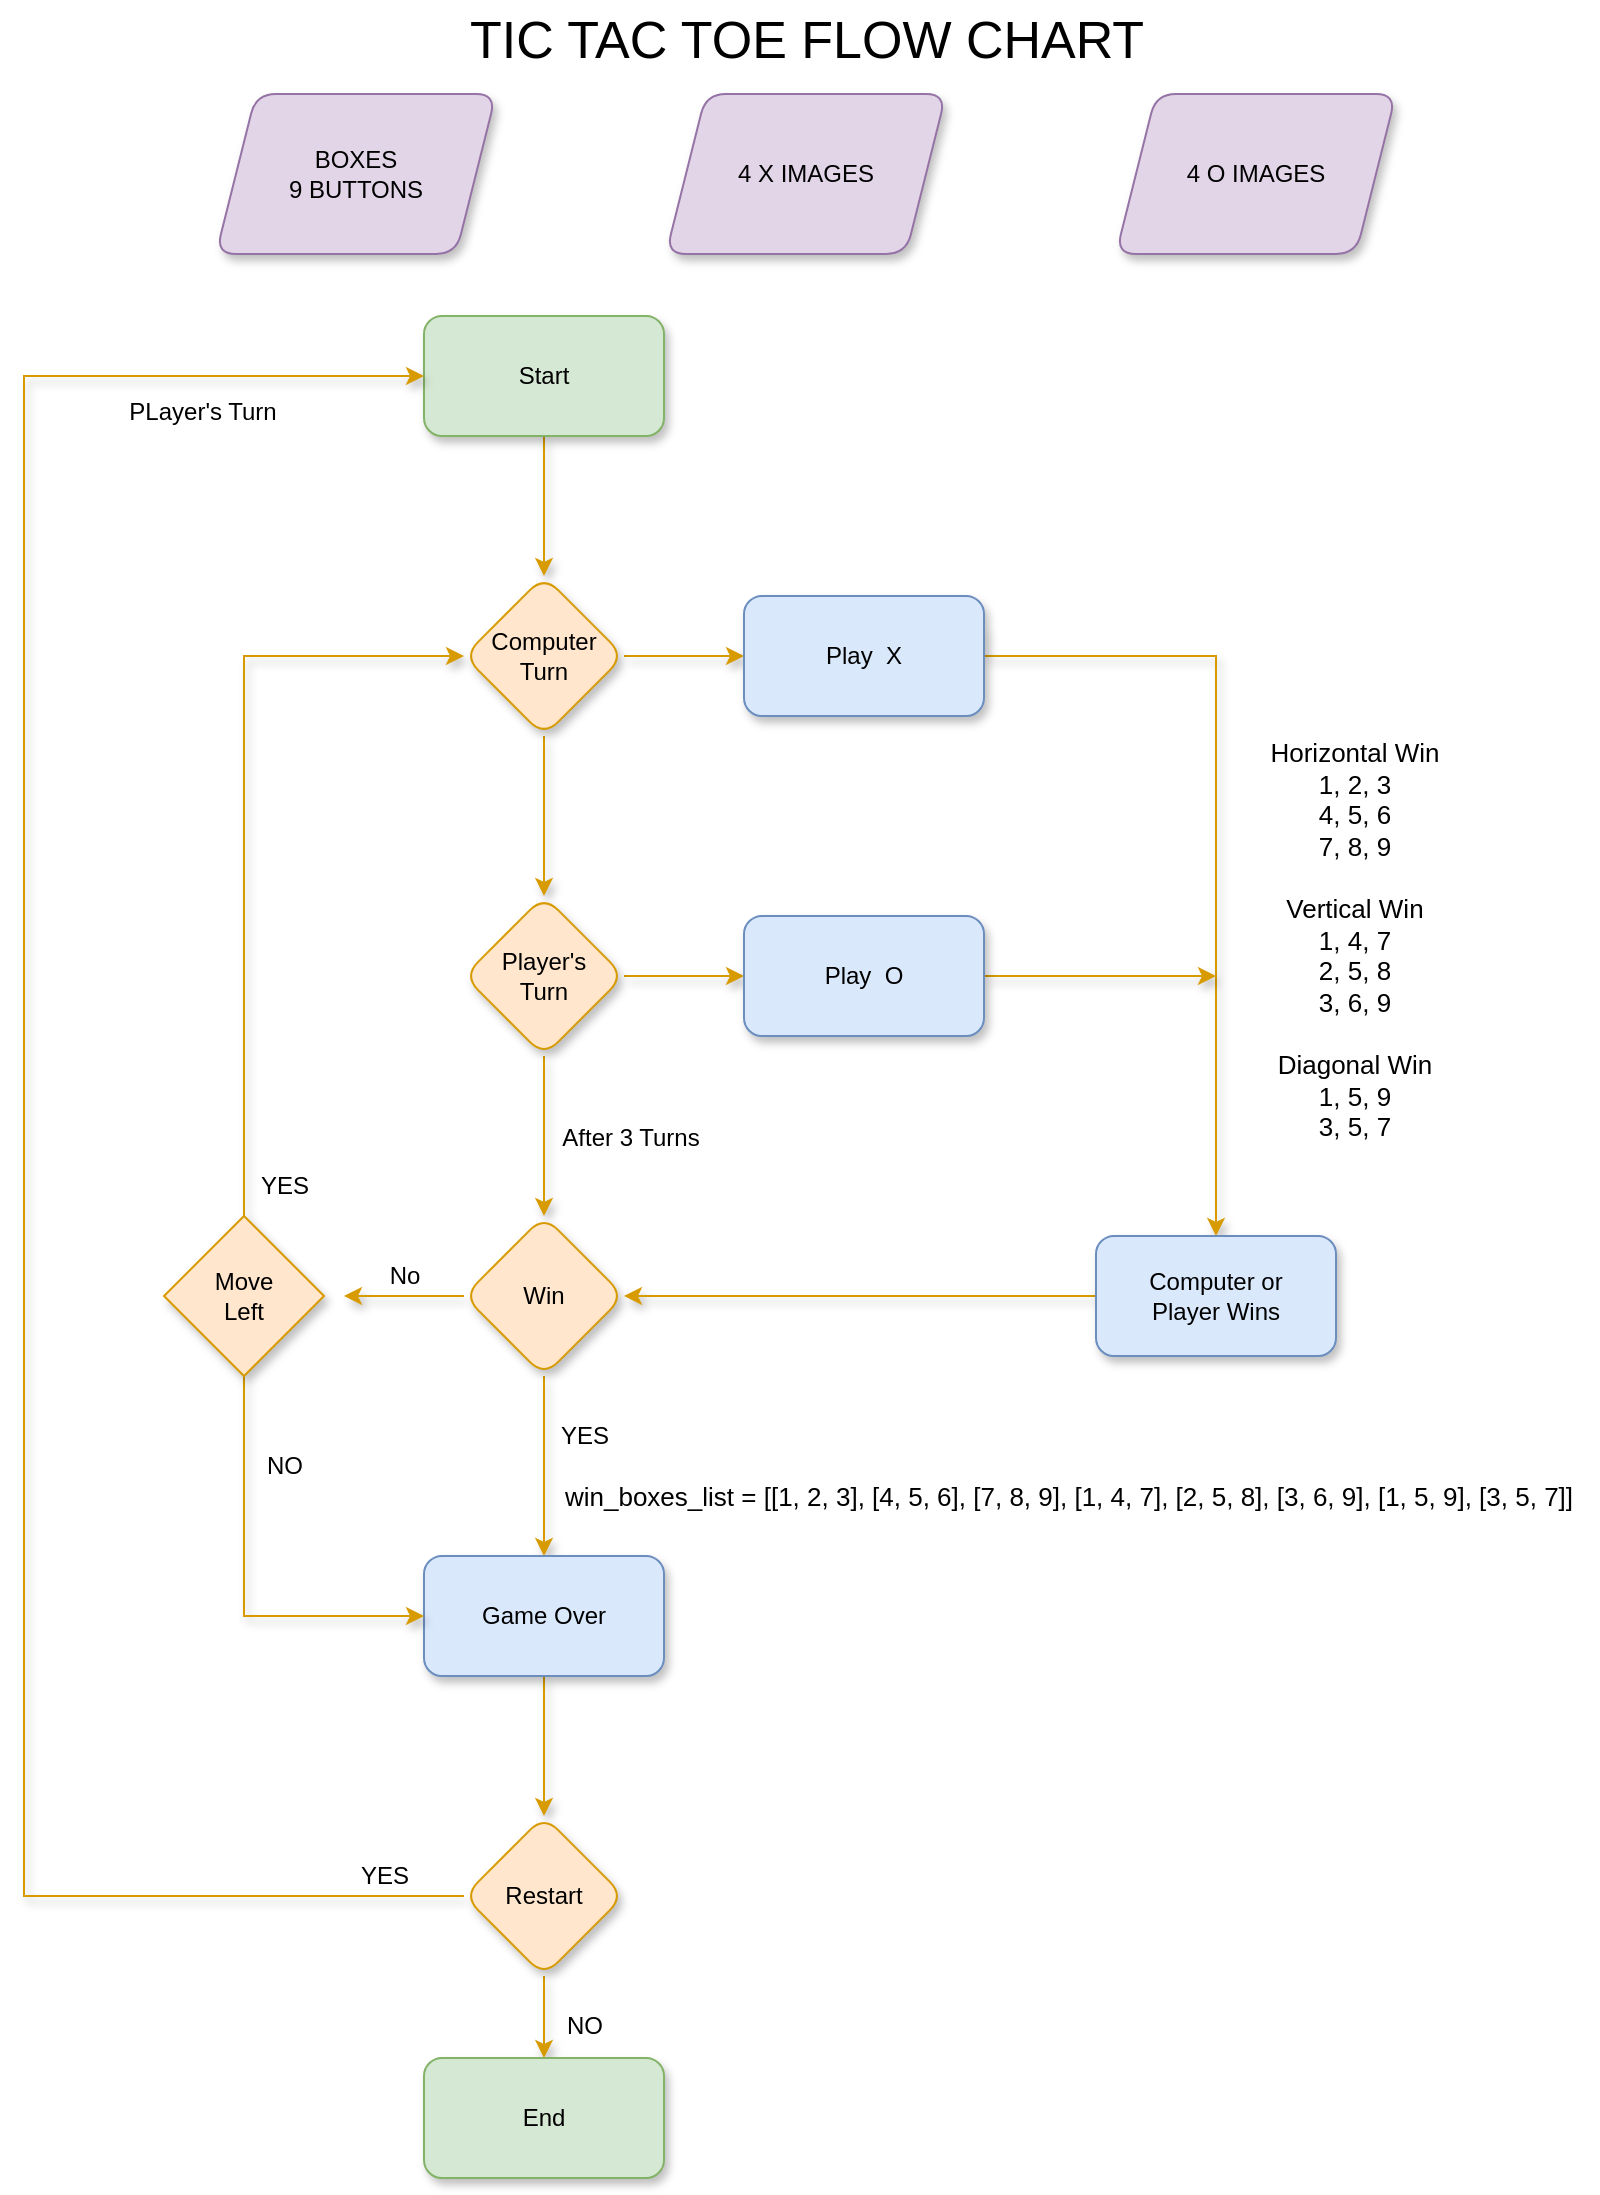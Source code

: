 <mxfile version="21.0.6" type="device"><diagram name="Page-1" id="lebERUXbQqzmgOJGc6D8"><mxGraphModel dx="2100" dy="1210" grid="1" gridSize="10" guides="1" tooltips="1" connect="1" arrows="1" fold="1" page="1" pageScale="1" pageWidth="850" pageHeight="1100" math="0" shadow="0"><root><mxCell id="0"/><mxCell id="1" parent="0"/><mxCell id="DPc0rSxl3YafpGx-ZkhJ-1" value="&lt;div&gt;BOXES&lt;/div&gt;&lt;div&gt;9 BUTTONS&lt;br&gt;&lt;/div&gt;" style="shape=parallelogram;perimeter=parallelogramPerimeter;whiteSpace=wrap;html=1;fixedSize=1;fillColor=#e1d5e7;strokeColor=#9673a6;rounded=1;shadow=1;" vertex="1" parent="1"><mxGeometry x="130" y="48" width="140" height="80" as="geometry"/></mxCell><mxCell id="DPc0rSxl3YafpGx-ZkhJ-2" value="TIC TAC TOE FLOW CHART" style="text;html=1;align=center;verticalAlign=middle;resizable=0;points=[];autosize=1;strokeColor=none;fillColor=none;fontSize=26;" vertex="1" parent="1"><mxGeometry x="245" y="1" width="360" height="40" as="geometry"/></mxCell><mxCell id="DPc0rSxl3YafpGx-ZkhJ-3" value="4 X IMAGES" style="shape=parallelogram;perimeter=parallelogramPerimeter;whiteSpace=wrap;html=1;fixedSize=1;fillColor=#e1d5e7;strokeColor=#9673a6;rounded=1;shadow=1;" vertex="1" parent="1"><mxGeometry x="355" y="48" width="140" height="80" as="geometry"/></mxCell><mxCell id="DPc0rSxl3YafpGx-ZkhJ-4" value="4 O IMAGES" style="shape=parallelogram;perimeter=parallelogramPerimeter;whiteSpace=wrap;html=1;fixedSize=1;fillColor=#e1d5e7;strokeColor=#9673a6;rounded=1;shadow=1;" vertex="1" parent="1"><mxGeometry x="580" y="48" width="140" height="80" as="geometry"/></mxCell><mxCell id="DPc0rSxl3YafpGx-ZkhJ-7" value="" style="edgeStyle=orthogonalEdgeStyle;rounded=0;orthogonalLoop=1;jettySize=auto;html=1;fillColor=#ffe6cc;strokeColor=#d79b00;shadow=1;" edge="1" parent="1" source="DPc0rSxl3YafpGx-ZkhJ-5" target="DPc0rSxl3YafpGx-ZkhJ-6"><mxGeometry relative="1" as="geometry"/></mxCell><mxCell id="DPc0rSxl3YafpGx-ZkhJ-5" value="Start" style="rounded=1;whiteSpace=wrap;html=1;fillColor=#d5e8d4;strokeColor=#82b366;shadow=1;" vertex="1" parent="1"><mxGeometry x="234" y="159" width="120" height="60" as="geometry"/></mxCell><mxCell id="DPc0rSxl3YafpGx-ZkhJ-9" value="" style="edgeStyle=orthogonalEdgeStyle;rounded=0;orthogonalLoop=1;jettySize=auto;html=1;fillColor=#ffe6cc;strokeColor=#d79b00;shadow=1;" edge="1" parent="1" source="DPc0rSxl3YafpGx-ZkhJ-6" target="DPc0rSxl3YafpGx-ZkhJ-8"><mxGeometry relative="1" as="geometry"/></mxCell><mxCell id="DPc0rSxl3YafpGx-ZkhJ-11" value="" style="edgeStyle=orthogonalEdgeStyle;rounded=0;orthogonalLoop=1;jettySize=auto;html=1;fillColor=#ffe6cc;strokeColor=#d79b00;shadow=1;" edge="1" parent="1" source="DPc0rSxl3YafpGx-ZkhJ-6" target="DPc0rSxl3YafpGx-ZkhJ-10"><mxGeometry relative="1" as="geometry"/></mxCell><mxCell id="DPc0rSxl3YafpGx-ZkhJ-6" value="&lt;div&gt;Computer&lt;/div&gt;&lt;div&gt;Turn&lt;br&gt;&lt;/div&gt;" style="rhombus;whiteSpace=wrap;html=1;rounded=1;fillColor=#ffe6cc;strokeColor=#d79b00;shadow=1;" vertex="1" parent="1"><mxGeometry x="254" y="289" width="80" height="80" as="geometry"/></mxCell><mxCell id="DPc0rSxl3YafpGx-ZkhJ-40" style="edgeStyle=orthogonalEdgeStyle;rounded=0;orthogonalLoop=1;jettySize=auto;html=1;exitX=1;exitY=0.25;exitDx=0;exitDy=0;entryX=0.5;entryY=0;entryDx=0;entryDy=0;shadow=1;fillColor=#ffe6cc;strokeColor=#d79b00;" edge="1" parent="1" source="DPc0rSxl3YafpGx-ZkhJ-8" target="DPc0rSxl3YafpGx-ZkhJ-38"><mxGeometry relative="1" as="geometry"><mxPoint x="630" y="610" as="targetPoint"/><Array as="points"><mxPoint x="514" y="329"/><mxPoint x="630" y="329"/></Array></mxGeometry></mxCell><mxCell id="DPc0rSxl3YafpGx-ZkhJ-8" value="Play&amp;nbsp; X" style="whiteSpace=wrap;html=1;rounded=1;fillColor=#dae8fc;strokeColor=#6c8ebf;shadow=1;" vertex="1" parent="1"><mxGeometry x="394" y="299" width="120" height="60" as="geometry"/></mxCell><mxCell id="DPc0rSxl3YafpGx-ZkhJ-13" value="" style="edgeStyle=orthogonalEdgeStyle;rounded=0;orthogonalLoop=1;jettySize=auto;html=1;fillColor=#ffe6cc;strokeColor=#d79b00;shadow=1;" edge="1" parent="1" source="DPc0rSxl3YafpGx-ZkhJ-10" target="DPc0rSxl3YafpGx-ZkhJ-12"><mxGeometry relative="1" as="geometry"/></mxCell><mxCell id="DPc0rSxl3YafpGx-ZkhJ-16" value="" style="edgeStyle=orthogonalEdgeStyle;rounded=0;orthogonalLoop=1;jettySize=auto;html=1;fillColor=#ffe6cc;strokeColor=#d79b00;shadow=1;" edge="1" parent="1" source="DPc0rSxl3YafpGx-ZkhJ-10" target="DPc0rSxl3YafpGx-ZkhJ-15"><mxGeometry relative="1" as="geometry"/></mxCell><mxCell id="DPc0rSxl3YafpGx-ZkhJ-10" value="&lt;div&gt;Player's&lt;/div&gt;&lt;div&gt;Turn&lt;br&gt;&lt;/div&gt;" style="rhombus;whiteSpace=wrap;html=1;rounded=1;fillColor=#ffe6cc;strokeColor=#d79b00;shadow=1;" vertex="1" parent="1"><mxGeometry x="254" y="449" width="80" height="80" as="geometry"/></mxCell><mxCell id="DPc0rSxl3YafpGx-ZkhJ-43" style="edgeStyle=orthogonalEdgeStyle;rounded=0;orthogonalLoop=1;jettySize=auto;html=1;exitX=1;exitY=0.5;exitDx=0;exitDy=0;shadow=1;fillColor=#ffe6cc;strokeColor=#d79b00;" edge="1" parent="1" source="DPc0rSxl3YafpGx-ZkhJ-12"><mxGeometry relative="1" as="geometry"><mxPoint x="630" y="489" as="targetPoint"/></mxGeometry></mxCell><mxCell id="DPc0rSxl3YafpGx-ZkhJ-12" value="Play&amp;nbsp; O" style="whiteSpace=wrap;html=1;rounded=1;fillColor=#dae8fc;strokeColor=#6c8ebf;shadow=1;" vertex="1" parent="1"><mxGeometry x="394" y="459" width="120" height="60" as="geometry"/></mxCell><mxCell id="DPc0rSxl3YafpGx-ZkhJ-18" value="" style="edgeStyle=orthogonalEdgeStyle;rounded=0;orthogonalLoop=1;jettySize=auto;html=1;fillColor=#ffe6cc;strokeColor=#d79b00;shadow=1;" edge="1" parent="1" source="DPc0rSxl3YafpGx-ZkhJ-15" target="DPc0rSxl3YafpGx-ZkhJ-17"><mxGeometry relative="1" as="geometry"/></mxCell><mxCell id="DPc0rSxl3YafpGx-ZkhJ-20" value="" style="edgeStyle=orthogonalEdgeStyle;rounded=0;orthogonalLoop=1;jettySize=auto;html=1;fillColor=#ffe6cc;strokeColor=#d79b00;shadow=1;" edge="1" parent="1" source="DPc0rSxl3YafpGx-ZkhJ-15"><mxGeometry relative="1" as="geometry"><mxPoint x="194" y="649" as="targetPoint"/></mxGeometry></mxCell><mxCell id="DPc0rSxl3YafpGx-ZkhJ-15" value="Win" style="rhombus;whiteSpace=wrap;html=1;rounded=1;fillColor=#ffe6cc;strokeColor=#d79b00;shadow=1;" vertex="1" parent="1"><mxGeometry x="254" y="609" width="80" height="80" as="geometry"/></mxCell><mxCell id="DPc0rSxl3YafpGx-ZkhJ-29" value="" style="edgeStyle=orthogonalEdgeStyle;rounded=0;orthogonalLoop=1;jettySize=auto;html=1;fillColor=#ffe6cc;strokeColor=#d79b00;shadow=1;" edge="1" parent="1" source="DPc0rSxl3YafpGx-ZkhJ-17" target="DPc0rSxl3YafpGx-ZkhJ-28"><mxGeometry relative="1" as="geometry"/></mxCell><mxCell id="DPc0rSxl3YafpGx-ZkhJ-17" value="Game Over" style="whiteSpace=wrap;html=1;rounded=1;fillColor=#dae8fc;strokeColor=#6c8ebf;shadow=1;" vertex="1" parent="1"><mxGeometry x="234" y="779" width="120" height="60" as="geometry"/></mxCell><mxCell id="DPc0rSxl3YafpGx-ZkhJ-21" value="YES" style="text;html=1;align=center;verticalAlign=middle;resizable=0;points=[];autosize=1;shadow=1;" vertex="1" parent="1"><mxGeometry x="289" y="704" width="50" height="30" as="geometry"/></mxCell><mxCell id="DPc0rSxl3YafpGx-ZkhJ-22" value="No" style="text;html=1;align=center;verticalAlign=middle;resizable=0;points=[];autosize=1;shadow=1;" vertex="1" parent="1"><mxGeometry x="204" y="624" width="40" height="30" as="geometry"/></mxCell><mxCell id="DPc0rSxl3YafpGx-ZkhJ-24" style="edgeStyle=orthogonalEdgeStyle;rounded=0;orthogonalLoop=1;jettySize=auto;html=1;exitX=0.5;exitY=0;exitDx=0;exitDy=0;entryX=0;entryY=0.5;entryDx=0;entryDy=0;fillColor=#ffe6cc;strokeColor=#d79b00;shadow=1;" edge="1" parent="1" source="DPc0rSxl3YafpGx-ZkhJ-23" target="DPc0rSxl3YafpGx-ZkhJ-6"><mxGeometry relative="1" as="geometry"/></mxCell><mxCell id="DPc0rSxl3YafpGx-ZkhJ-26" style="edgeStyle=orthogonalEdgeStyle;rounded=0;orthogonalLoop=1;jettySize=auto;html=1;exitX=0.5;exitY=1;exitDx=0;exitDy=0;entryX=0;entryY=0.5;entryDx=0;entryDy=0;fillColor=#ffe6cc;strokeColor=#d79b00;shadow=1;" edge="1" parent="1" source="DPc0rSxl3YafpGx-ZkhJ-23" target="DPc0rSxl3YafpGx-ZkhJ-17"><mxGeometry relative="1" as="geometry"/></mxCell><mxCell id="DPc0rSxl3YafpGx-ZkhJ-23" value="&lt;div&gt;Move&lt;/div&gt;&lt;div&gt;Left&lt;br&gt;&lt;/div&gt;" style="rhombus;whiteSpace=wrap;html=1;fillColor=#ffe6cc;strokeColor=#d79b00;shadow=1;" vertex="1" parent="1"><mxGeometry x="104" y="609" width="80" height="80" as="geometry"/></mxCell><mxCell id="DPc0rSxl3YafpGx-ZkhJ-25" value="YES" style="text;html=1;align=center;verticalAlign=middle;resizable=0;points=[];autosize=1;shadow=1;" vertex="1" parent="1"><mxGeometry x="139" y="579" width="50" height="30" as="geometry"/></mxCell><mxCell id="DPc0rSxl3YafpGx-ZkhJ-27" value="NO" style="text;html=1;align=center;verticalAlign=middle;resizable=0;points=[];autosize=1;shadow=1;" vertex="1" parent="1"><mxGeometry x="144" y="719" width="40" height="30" as="geometry"/></mxCell><mxCell id="DPc0rSxl3YafpGx-ZkhJ-31" value="" style="edgeStyle=orthogonalEdgeStyle;rounded=0;orthogonalLoop=1;jettySize=auto;html=1;fillColor=#ffe6cc;strokeColor=#d79b00;shadow=1;" edge="1" parent="1" source="DPc0rSxl3YafpGx-ZkhJ-28" target="DPc0rSxl3YafpGx-ZkhJ-30"><mxGeometry relative="1" as="geometry"/></mxCell><mxCell id="DPc0rSxl3YafpGx-ZkhJ-34" style="edgeStyle=orthogonalEdgeStyle;rounded=0;orthogonalLoop=1;jettySize=auto;html=1;exitX=0;exitY=0.5;exitDx=0;exitDy=0;entryX=0;entryY=0.5;entryDx=0;entryDy=0;fillColor=#ffe6cc;strokeColor=#d79b00;shadow=1;" edge="1" parent="1" source="DPc0rSxl3YafpGx-ZkhJ-28" target="DPc0rSxl3YafpGx-ZkhJ-5"><mxGeometry relative="1" as="geometry"><mxPoint x="184" y="299" as="targetPoint"/><Array as="points"><mxPoint x="34" y="949"/><mxPoint x="34" y="189"/></Array></mxGeometry></mxCell><mxCell id="DPc0rSxl3YafpGx-ZkhJ-28" value="Restart" style="rhombus;whiteSpace=wrap;html=1;rounded=1;fillColor=#ffe6cc;strokeColor=#d79b00;shadow=1;" vertex="1" parent="1"><mxGeometry x="254" y="909" width="80" height="80" as="geometry"/></mxCell><mxCell id="DPc0rSxl3YafpGx-ZkhJ-30" value="End" style="whiteSpace=wrap;html=1;rounded=1;fillColor=#d5e8d4;strokeColor=#82b366;shadow=1;" vertex="1" parent="1"><mxGeometry x="234" y="1030" width="120" height="60" as="geometry"/></mxCell><mxCell id="DPc0rSxl3YafpGx-ZkhJ-32" value="NO" style="text;html=1;align=center;verticalAlign=middle;resizable=0;points=[];autosize=1;shadow=1;" vertex="1" parent="1"><mxGeometry x="294" y="999" width="40" height="30" as="geometry"/></mxCell><mxCell id="DPc0rSxl3YafpGx-ZkhJ-35" value="YES" style="text;html=1;align=center;verticalAlign=middle;resizable=0;points=[];autosize=1;shadow=1;" vertex="1" parent="1"><mxGeometry x="189" y="924" width="50" height="30" as="geometry"/></mxCell><mxCell id="DPc0rSxl3YafpGx-ZkhJ-39" style="edgeStyle=orthogonalEdgeStyle;rounded=0;orthogonalLoop=1;jettySize=auto;html=1;exitX=0;exitY=0.5;exitDx=0;exitDy=0;entryX=1;entryY=0.5;entryDx=0;entryDy=0;fillColor=#ffe6cc;strokeColor=#d79b00;shadow=1;" edge="1" parent="1" source="DPc0rSxl3YafpGx-ZkhJ-38" target="DPc0rSxl3YafpGx-ZkhJ-15"><mxGeometry relative="1" as="geometry"/></mxCell><mxCell id="DPc0rSxl3YafpGx-ZkhJ-38" value="&lt;div&gt;Computer or&lt;/div&gt;&lt;div&gt;Player Wins&lt;br&gt;&lt;/div&gt;" style="whiteSpace=wrap;html=1;rounded=1;fillColor=#dae8fc;strokeColor=#6c8ebf;shadow=1;" vertex="1" parent="1"><mxGeometry x="570" y="619" width="120" height="60" as="geometry"/></mxCell><mxCell id="DPc0rSxl3YafpGx-ZkhJ-44" value="&lt;div style=&quot;font-size: 13px;&quot;&gt;Horizontal Win&lt;br style=&quot;font-size: 13px;&quot;&gt;&lt;/div&gt;&lt;div style=&quot;font-size: 13px;&quot;&gt;1, 2, 3&lt;/div&gt;&lt;div style=&quot;font-size: 13px;&quot;&gt;4, 5, 6&lt;/div&gt;&lt;div style=&quot;font-size: 13px;&quot;&gt;7, 8, 9&lt;/div&gt;&lt;div style=&quot;font-size: 13px;&quot;&gt;&lt;br style=&quot;font-size: 13px;&quot;&gt;&lt;/div&gt;&lt;div style=&quot;font-size: 13px;&quot;&gt;Vertical Win&lt;br style=&quot;font-size: 13px;&quot;&gt;&lt;/div&gt;&lt;div style=&quot;font-size: 13px;&quot;&gt;1, 4, 7&lt;/div&gt;&lt;div style=&quot;font-size: 13px;&quot;&gt;2, 5, 8&lt;/div&gt;&lt;div style=&quot;font-size: 13px;&quot;&gt;3, 6, 9&lt;/div&gt;&lt;div style=&quot;font-size: 13px;&quot;&gt;&lt;br style=&quot;font-size: 13px;&quot;&gt;&lt;/div&gt;&lt;div style=&quot;font-size: 13px;&quot;&gt;Diagonal Win&lt;br style=&quot;font-size: 13px;&quot;&gt;&lt;/div&gt;&lt;div style=&quot;font-size: 13px;&quot;&gt;1, 5, 9&lt;/div&gt;&lt;div style=&quot;font-size: 13px;&quot;&gt;3, 5, 7&lt;br style=&quot;font-size: 13px;&quot;&gt;&lt;/div&gt;" style="text;html=1;align=center;verticalAlign=middle;resizable=0;points=[];autosize=1;strokeColor=none;fillColor=none;fontSize=13;" vertex="1" parent="1"><mxGeometry x="644" y="361" width="110" height="220" as="geometry"/></mxCell><mxCell id="DPc0rSxl3YafpGx-ZkhJ-45" value="win_boxes_list = [[1, 2, 3], [4, 5, 6], [7, 8, 9], [1, 4, 7], [2, 5, 8], [3, 6, 9], [1, 5, 9], [3, 5, 7]]" style="text;html=1;align=center;verticalAlign=middle;resizable=0;points=[];autosize=1;strokeColor=none;fillColor=none;fontSize=13;" vertex="1" parent="1"><mxGeometry x="291" y="734" width="530" height="30" as="geometry"/></mxCell><mxCell id="DPc0rSxl3YafpGx-ZkhJ-46" value="PLayer's Turn" style="text;html=1;align=center;verticalAlign=middle;resizable=0;points=[];autosize=1;strokeColor=none;fillColor=none;" vertex="1" parent="1"><mxGeometry x="73" y="192" width="100" height="30" as="geometry"/></mxCell><mxCell id="DPc0rSxl3YafpGx-ZkhJ-47" value="After 3 Turns" style="text;html=1;align=center;verticalAlign=middle;resizable=0;points=[];autosize=1;strokeColor=none;fillColor=none;" vertex="1" parent="1"><mxGeometry x="292" y="555" width="90" height="30" as="geometry"/></mxCell></root></mxGraphModel></diagram></mxfile>